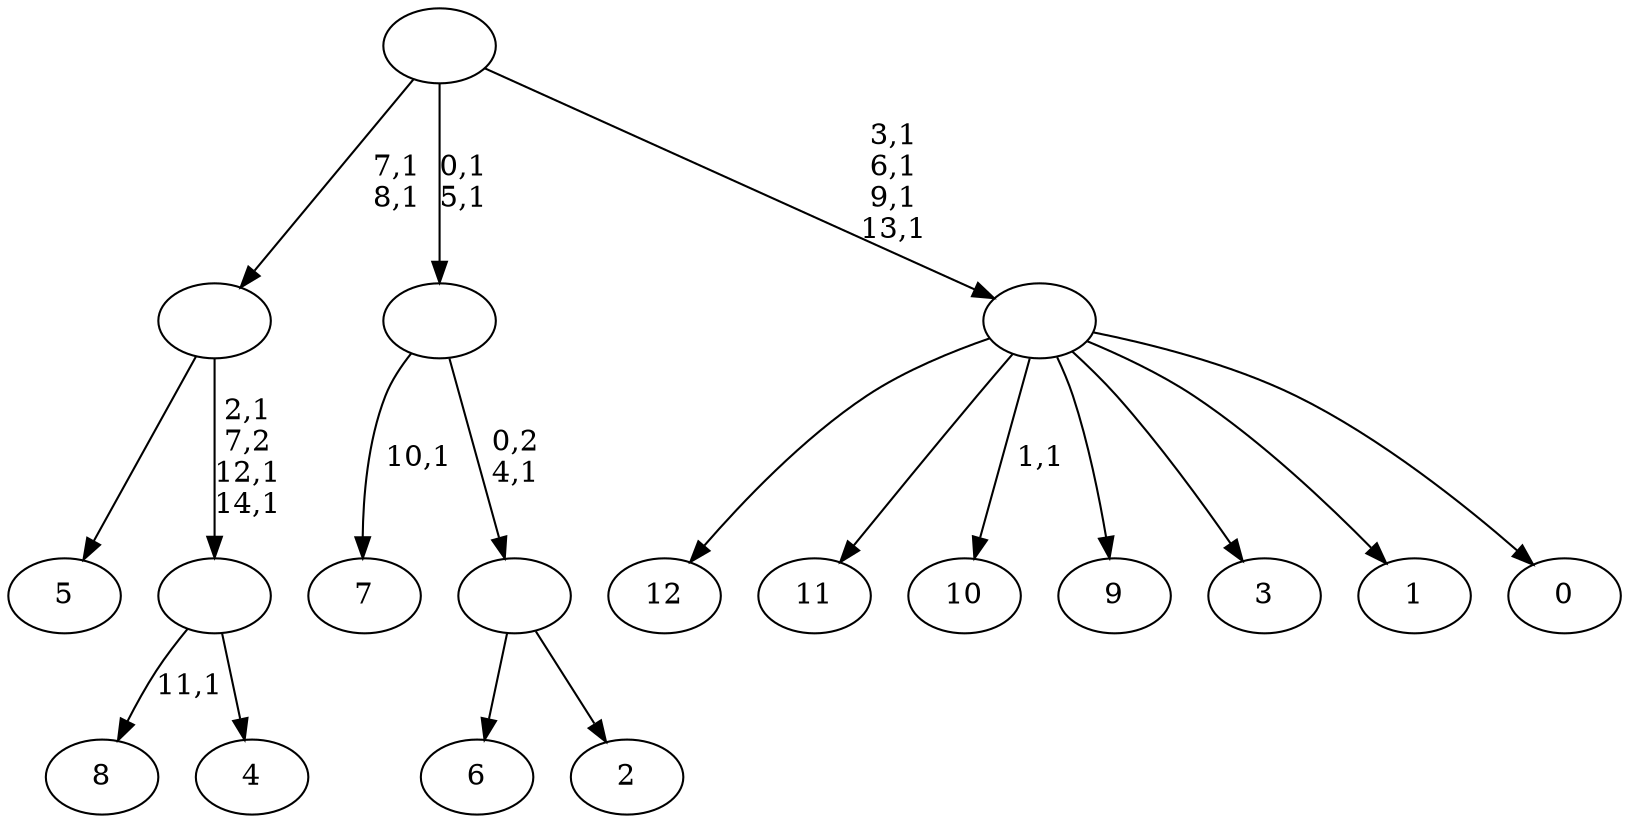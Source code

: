 digraph T {
	28 [label="12"]
	27 [label="11"]
	26 [label="10"]
	24 [label="9"]
	23 [label="8"]
	21 [label="7"]
	19 [label="6"]
	18 [label="5"]
	17 [label="4"]
	16 [label=""]
	13 [label=""]
	11 [label="3"]
	10 [label="2"]
	9 [label=""]
	8 [label=""]
	6 [label="1"]
	5 [label="0"]
	4 [label=""]
	0 [label=""]
	16 -> 23 [label="11,1"]
	16 -> 17 [label=""]
	13 -> 16 [label="2,1\n7,2\n12,1\n14,1"]
	13 -> 18 [label=""]
	9 -> 19 [label=""]
	9 -> 10 [label=""]
	8 -> 21 [label="10,1"]
	8 -> 9 [label="0,2\n4,1"]
	4 -> 26 [label="1,1"]
	4 -> 28 [label=""]
	4 -> 27 [label=""]
	4 -> 24 [label=""]
	4 -> 11 [label=""]
	4 -> 6 [label=""]
	4 -> 5 [label=""]
	0 -> 4 [label="3,1\n6,1\n9,1\n13,1"]
	0 -> 8 [label="0,1\n5,1"]
	0 -> 13 [label="7,1\n8,1"]
}
